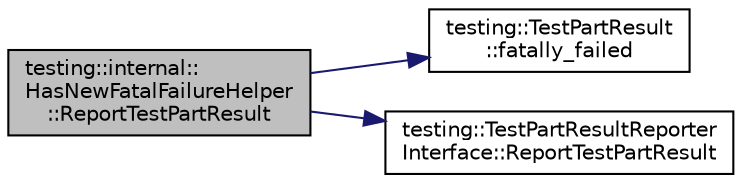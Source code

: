 digraph "testing::internal::HasNewFatalFailureHelper::ReportTestPartResult"
{
  edge [fontname="Helvetica",fontsize="10",labelfontname="Helvetica",labelfontsize="10"];
  node [fontname="Helvetica",fontsize="10",shape=record];
  rankdir="LR";
  Node86 [label="testing::internal::\lHasNewFatalFailureHelper\l::ReportTestPartResult",height=0.2,width=0.4,color="black", fillcolor="grey75", style="filled", fontcolor="black"];
  Node86 -> Node87 [color="midnightblue",fontsize="10",style="solid",fontname="Helvetica"];
  Node87 [label="testing::TestPartResult\l::fatally_failed",height=0.2,width=0.4,color="black", fillcolor="white", style="filled",URL="$d0/d4b/classtesting_1_1_test_part_result.html#a77db157eff9531c3c00c2420502f9a89"];
  Node86 -> Node88 [color="midnightblue",fontsize="10",style="solid",fontname="Helvetica"];
  Node88 [label="testing::TestPartResultReporter\lInterface::ReportTestPartResult",height=0.2,width=0.4,color="black", fillcolor="white", style="filled",URL="$da/d6e/classtesting_1_1_test_part_result_reporter_interface.html#aa2f920e7a5a0a6d0faf19e3727928c22"];
}
